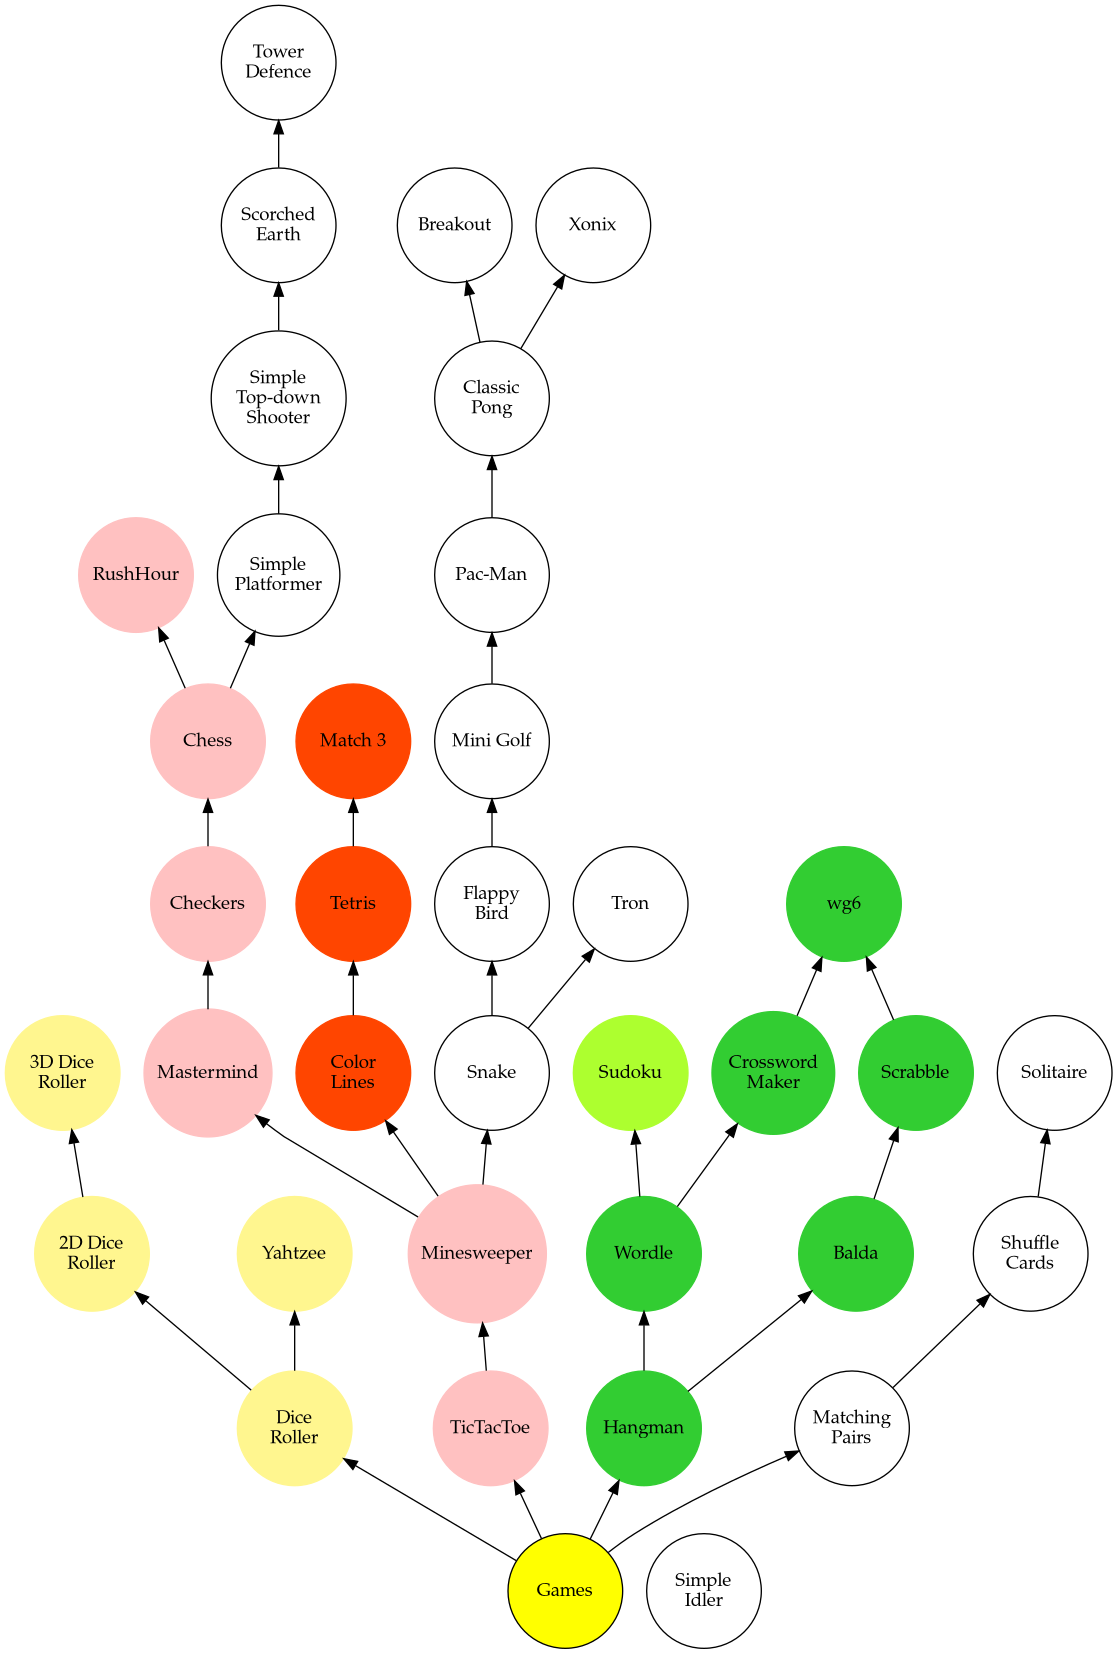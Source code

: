 @startdot Games
digraph A {
    rankdir="BT"
    node [shape=circle 
          height=1.2 
          fontname="Palatino Linotype"]

    start [label="Games" 
           style=filled 
           fillcolor="yellow"]


    // -- Dice Games ------------------------
    subgraph DiceGames {
        node [style=filled color=khaki1]

        dg1 [label="Dice\nRoller"]
        dg2 [label="2D Dice\nRoller"]
        dg4 [label="3D Dice\nRoller"]
        dg3 [label="Yahtzee"]
        start -> dg1 -> dg2 -> dg4
        dg1 -> dg3
    }

    // -- Board Games -----------------------
    subgraph BoardGames {
        node [style=filled color=rosybrown1]

        bg1 [label="TicTacToe"]
        bg2 [label="Minesweeper"]
        bg3 [label="Mastermind"]
        bg4 [label="Checkers"]
        bg5 [label="Chess"]
        bg6 [label="Ricochet\nRobots"]
        bg6 [label="Rush\Hour"]
        start -> bg1 -> bg2 -> bg3 -> bg4 -> bg5 -> bg6
    }

    // -- Block Games -----------------------
    subgraph BlockGames {
        node [style=filled color=orangered]

        lg1 [label="Color\nLines"]
        lg2 [label="Tetris"]
        lg3 [label="Match 3"]
        lg1 -> lg2 -> lg3
        bg2 -> lg1
    }

    // -- Dynamic Games ---------------------

    ng1 [label="Snake"]
    ng2 [label="Flappy\nBird"]
    ng3 [label="Mini Golf"]
    ng4 [label="Pac-Man"]
    ng1a [label="Tron"]
    ng1 -> ng2 -> ng3 -> ng4
    ng1 -> ng1a
    bg2 -> ng1

    // -- Arcade Games ----------------------

    ag1 [label="Classic\nPong"]
    ag2 [label="Breakout"]
    ag3 [label="Xonix"]
    
    ag1 -> {ag2 ag3}
    ng4 -> ag1

    subgraph Complex2DGames {
        xg1 [label="Simple\nPlatformer"]
        xg2 [label="Simple\nTop-down\nShooter"]
        xg3 [label="Scorched\nEarth"]
        xg4 [label="Tower\nDefence"]
        bg5 -> xg1 -> xg2 -> xg3 -> xg4
    }

    subgraph NumberGames {
        node [style=filled color=greenyellow]

        mg1 [label="Sudoku"]
    }

    subgraph Idlers {
        ig1 [label="Simple\nIdler"]
    }

    subgraph WordGames {
        node [style=filled color=LimeGreen]
        
        wg1 [label="Hangman"]
        wg2 [label="Wordle"]
        wg3 [label="Balda"]
        wg4 [label="Crossword\nMaker"]
        wg5 [label="Scrabble"]
        start -> wg1 -> wg2 -> wg4 -> wg6
        wg1 -> wg3 -> wg5 -> wg6
        wg2 -> mg1
    }    
    
    subgraph CardGames {
        cg1 [label="Matching\nPairs"]
        cg2 [label="Shuffle\nCards"]
        cg3 [label="Solitaire"]
        start -> cg1 -> cg2 -> cg3
    }
}

@enddot
